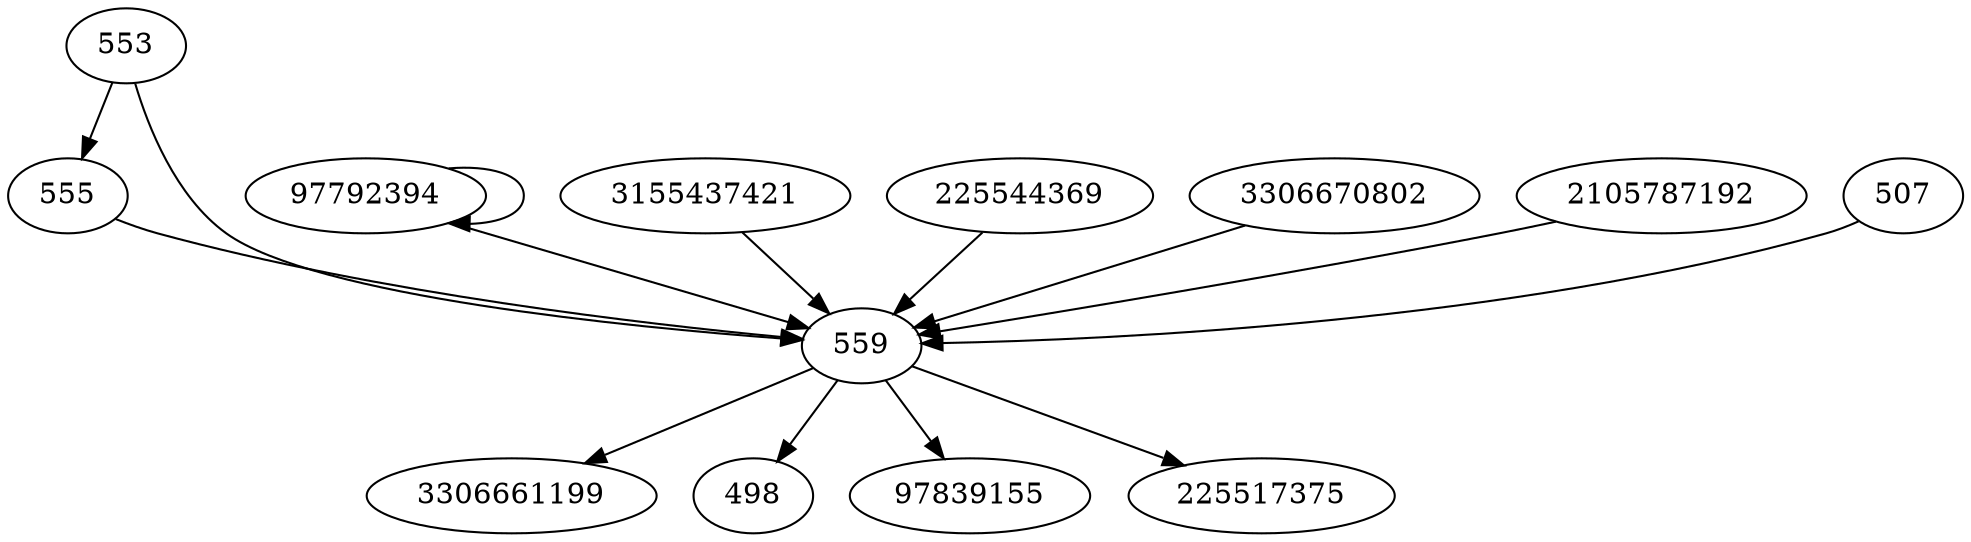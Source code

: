 digraph  {
553;
97792394;
555;
3155437421;
3306661199;
559;
225544369;
3306670802;
498;
97839155;
2105787192;
507;
225517375;
553 -> 559;
553 -> 555;
97792394 -> 559;
97792394 -> 97792394;
555 -> 559;
3155437421 -> 559;
559 -> 225517375;
559 -> 498;
559 -> 97839155;
559 -> 3306661199;
225544369 -> 559;
3306670802 -> 559;
2105787192 -> 559;
507 -> 559;
}
